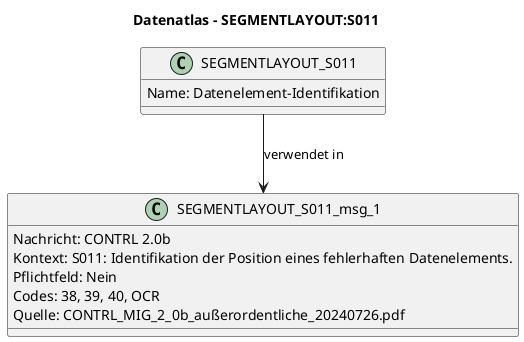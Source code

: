 @startuml
title Datenatlas – SEGMENTLAYOUT:S011
class SEGMENTLAYOUT_S011 {
  Name: Datenelement-Identifikation
}
class SEGMENTLAYOUT_S011_msg_1 {
  Nachricht: CONTRL 2.0b
  Kontext: S011: Identifikation der Position eines fehlerhaften Datenelements.
  Pflichtfeld: Nein
  Codes: 38, 39, 40, OCR
  Quelle: CONTRL_MIG_2_0b_außerordentliche_20240726.pdf
}
SEGMENTLAYOUT_S011 --> SEGMENTLAYOUT_S011_msg_1 : verwendet in
@enduml
